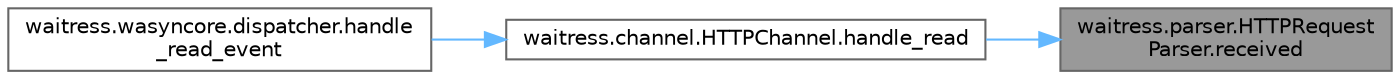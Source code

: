 digraph "waitress.parser.HTTPRequestParser.received"
{
 // LATEX_PDF_SIZE
  bgcolor="transparent";
  edge [fontname=Helvetica,fontsize=10,labelfontname=Helvetica,labelfontsize=10];
  node [fontname=Helvetica,fontsize=10,shape=box,height=0.2,width=0.4];
  rankdir="RL";
  Node1 [id="Node000001",label="waitress.parser.HTTPRequest\lParser.received",height=0.2,width=0.4,color="gray40", fillcolor="grey60", style="filled", fontcolor="black",tooltip=" "];
  Node1 -> Node2 [id="edge1_Node000001_Node000002",dir="back",color="steelblue1",style="solid",tooltip=" "];
  Node2 [id="Node000002",label="waitress.channel.HTTPChannel.handle_read",height=0.2,width=0.4,color="grey40", fillcolor="white", style="filled",URL="$classwaitress_1_1channel_1_1_h_t_t_p_channel.html#a1d690aa5821ba04f0e06883c7d5791c1",tooltip=" "];
  Node2 -> Node3 [id="edge2_Node000002_Node000003",dir="back",color="steelblue1",style="solid",tooltip=" "];
  Node3 [id="Node000003",label="waitress.wasyncore.dispatcher.handle\l_read_event",height=0.2,width=0.4,color="grey40", fillcolor="white", style="filled",URL="$classwaitress_1_1wasyncore_1_1dispatcher.html#a1b0ff9a1c16ffdbba1a6177204c1050e",tooltip=" "];
}

